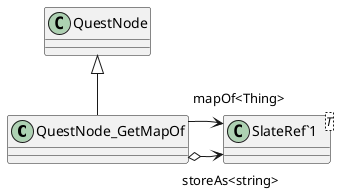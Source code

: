 @startuml
class QuestNode_GetMapOf {
}
class "SlateRef`1"<T> {
}
QuestNode <|-- QuestNode_GetMapOf
QuestNode_GetMapOf o-> "storeAs<string>" "SlateRef`1"
QuestNode_GetMapOf --> "mapOf<Thing>" "SlateRef`1"
@enduml
